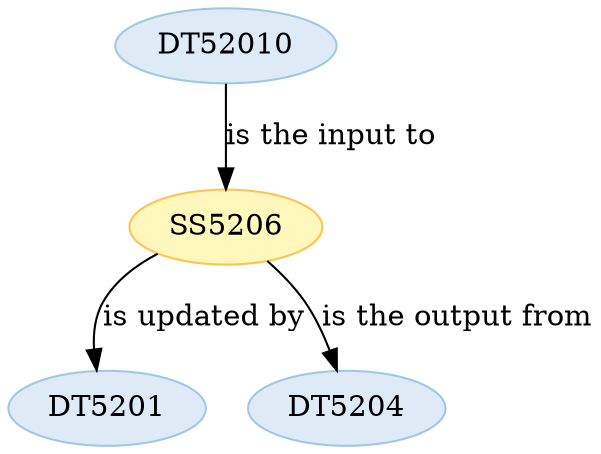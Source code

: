 strict digraph {


	"SS5206" [ color="2", colorscheme="ylorbr3", fillcolor="1", style="filled",  weight=0 ];

	"SS5206" -> "DT5201" [ label="is updated by", labeltooltip="DT5201 - is updated by - SS5206",  weight=0 ];

	"SS5206" -> "DT5204" [ label="is the output from", labeltooltip="DT5204 - is the output from - SS5206",  weight=0 ];

	"DT5201" [ color="2", colorscheme="blues3", fillcolor="1", style="filled",  weight=0 ];

	"DT52010" [ color="2", colorscheme="blues3", fillcolor="1", style="filled",  weight=0 ];

	"DT52010" -> "SS5206" [ label="is the input to", labeltooltip="DT52010 - is the input to - SS5206",  weight=0 ];

	"DT5204" [ color="2", colorscheme="blues3", fillcolor="1", style="filled",  weight=0 ];

}
